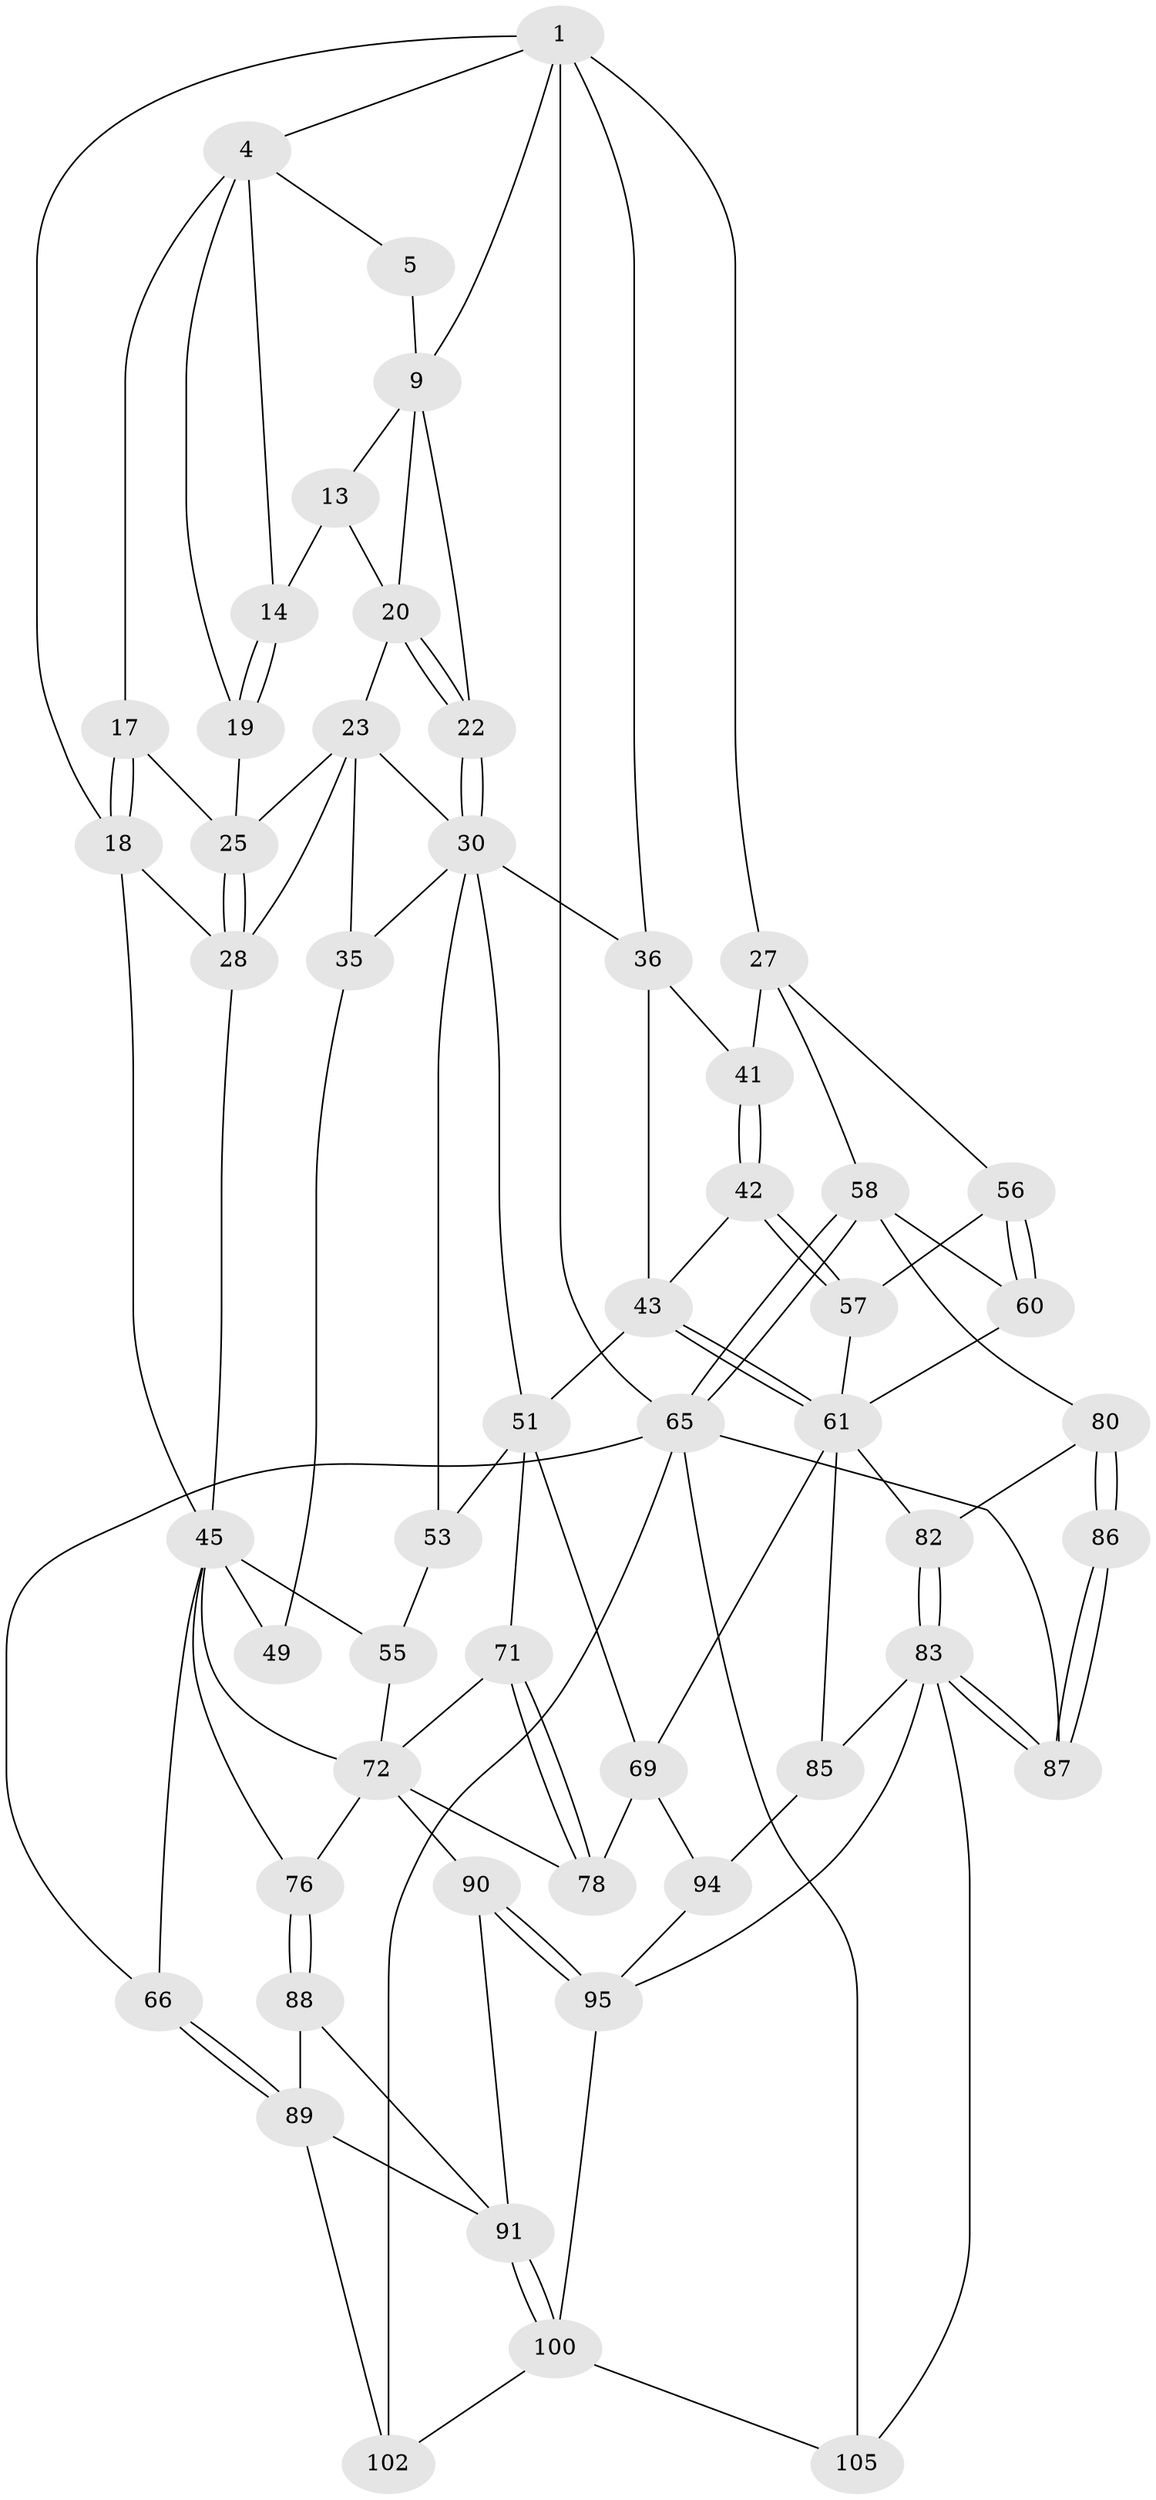 // original degree distribution, {3: 0.018867924528301886, 6: 0.2169811320754717, 4: 0.2358490566037736, 5: 0.5283018867924528}
// Generated by graph-tools (version 1.1) at 2025/21/03/04/25 18:21:26]
// undirected, 53 vertices, 118 edges
graph export_dot {
graph [start="1"]
  node [color=gray90,style=filled];
  1 [pos="+0.914703538444259+0",super="+7+2"];
  4 [pos="+0+0",super="+15"];
  5 [pos="+0.5170265867574372+0",super="+6"];
  9 [pos="+0.7119217152769205+0.20484373956755159",super="+10"];
  13 [pos="+0.2060140438757476+0.12552979887955032"];
  14 [pos="+0.1976081434526951+0.12082889530705149"];
  17 [pos="+0+0.1808600689253568"];
  18 [pos="+0+0.1498025047904837",super="+29"];
  19 [pos="+0.10461047991730774+0.19737422277804484"];
  20 [pos="+0.3841234076848174+0.19298667710520048",super="+21"];
  22 [pos="+0.48121649943881+0.3461357979946524"];
  23 [pos="+0.254065703706052+0.25455661970419824",super="+24"];
  25 [pos="+0.07620876746500206+0.258387935353289",super="+26"];
  27 [pos="+1+0.0014735769980442172",super="+39"];
  28 [pos="+0.05780221156839944+0.3183217965765231",super="+33"];
  30 [pos="+0.48697947012286547+0.3664874229659161",super="+38+31"];
  35 [pos="+0.2051185671016789+0.4535633814344562"];
  36 [pos="+0.7342992958278416+0.2648174609717377",super="+37"];
  41 [pos="+0.7635629079201789+0.28724223452675235"];
  42 [pos="+0.7734611441079341+0.4989015136257788"];
  43 [pos="+0.6199200716447377+0.48613219016946607",super="+44"];
  45 [pos="+0.06881485430706086+0.3940099493852697",super="+46"];
  49 [pos="+0.09095869425626477+0.4757936524644776"];
  51 [pos="+0.3786168189455665+0.5380258599101116",super="+52"];
  53 [pos="+0.22280457314492805+0.46993530991850807"];
  55 [pos="+0.09998750356693627+0.5833297128931814"];
  56 [pos="+0.9272234880339933+0.4760221204550881"];
  57 [pos="+0.8157887470905472+0.5455834586283073"];
  58 [pos="+1+0.7650395973021493",super="+59"];
  60 [pos="+0.9805930450160113+0.7177503834412307"];
  61 [pos="+0.6900660870169196+0.6910549354713299",super="+64+62"];
  65 [pos="+1+1",super="+67+97"];
  66 [pos="+0+0.7864476007121514"];
  69 [pos="+0.49747517790966694+0.7508775132592074",super="+77"];
  71 [pos="+0.27352294186650783+0.6741976747522366"];
  72 [pos="+0.2273789644955461+0.6949892372276744",super="+75+73"];
  76 [pos="+0.13698355580256177+0.771729350350028"];
  78 [pos="+0.32936894637435987+0.7605918075076621"];
  80 [pos="+0.970234686287105+0.7603058784875161",super="+81"];
  82 [pos="+0.7042800271538735+0.7067870945158216"];
  83 [pos="+0.7167189026842801+1",super="+84"];
  85 [pos="+0.5560699598018105+0.792798246490557",super="+96"];
  86 [pos="+0.8239646819407891+0.9299559679028286"];
  87 [pos="+0.7477290580400483+1"];
  88 [pos="+0.12813871715920255+0.7779438229731782"];
  89 [pos="+0.06711456831257268+0.7928361458943055",super="+93"];
  90 [pos="+0.24278671006576366+0.8546632421532476"];
  91 [pos="+0.2335216944400052+0.8721575294064239",super="+92"];
  94 [pos="+0.3669449056630812+0.8461478429124049"];
  95 [pos="+0.3574369897586831+0.8533493627302214",super="+103"];
  100 [pos="+0.14354663691292657+1",super="+101"];
  102 [pos="+0.10677409636729268+1"];
  105 [pos="+0.7304775433748847+1"];
  1 -- 27 [weight=2];
  1 -- 36;
  1 -- 9;
  1 -- 65 [weight=2];
  1 -- 18;
  1 -- 4;
  4 -- 5;
  4 -- 17;
  4 -- 19;
  4 -- 14;
  5 -- 9 [weight=2];
  9 -- 20;
  9 -- 22;
  9 -- 13;
  13 -- 14;
  13 -- 20;
  14 -- 19;
  14 -- 19;
  17 -- 18;
  17 -- 18;
  17 -- 25;
  18 -- 28;
  18 -- 45;
  19 -- 25;
  20 -- 22;
  20 -- 22;
  20 -- 23;
  22 -- 30;
  22 -- 30;
  23 -- 25;
  23 -- 35;
  23 -- 28;
  23 -- 30;
  25 -- 28;
  25 -- 28;
  27 -- 56;
  27 -- 41;
  27 -- 58;
  28 -- 45;
  30 -- 51;
  30 -- 35;
  30 -- 53;
  30 -- 36;
  35 -- 49;
  36 -- 41;
  36 -- 43;
  41 -- 42;
  41 -- 42;
  42 -- 43;
  42 -- 57;
  42 -- 57;
  43 -- 61 [weight=2];
  43 -- 61;
  43 -- 51;
  45 -- 49 [weight=2];
  45 -- 66;
  45 -- 55;
  45 -- 72;
  45 -- 76;
  51 -- 53;
  51 -- 69;
  51 -- 71;
  53 -- 55;
  55 -- 72;
  56 -- 57;
  56 -- 60;
  56 -- 60;
  57 -- 61;
  58 -- 65;
  58 -- 65;
  58 -- 80;
  58 -- 60;
  60 -- 61;
  61 -- 82;
  61 -- 85;
  61 -- 69;
  65 -- 66;
  65 -- 102;
  65 -- 105;
  65 -- 87;
  66 -- 89;
  66 -- 89;
  69 -- 78;
  69 -- 94;
  71 -- 72;
  71 -- 78;
  71 -- 78;
  72 -- 90;
  72 -- 76;
  72 -- 78;
  76 -- 88;
  76 -- 88;
  80 -- 86 [weight=2];
  80 -- 86;
  80 -- 82;
  82 -- 83;
  82 -- 83;
  83 -- 87;
  83 -- 87;
  83 -- 105;
  83 -- 85 [weight=2];
  83 -- 95;
  85 -- 94;
  86 -- 87;
  86 -- 87;
  88 -- 89;
  88 -- 91;
  89 -- 91;
  89 -- 102;
  90 -- 91;
  90 -- 95;
  90 -- 95;
  91 -- 100;
  91 -- 100;
  94 -- 95;
  95 -- 100 [weight=2];
  100 -- 105;
  100 -- 102;
}
